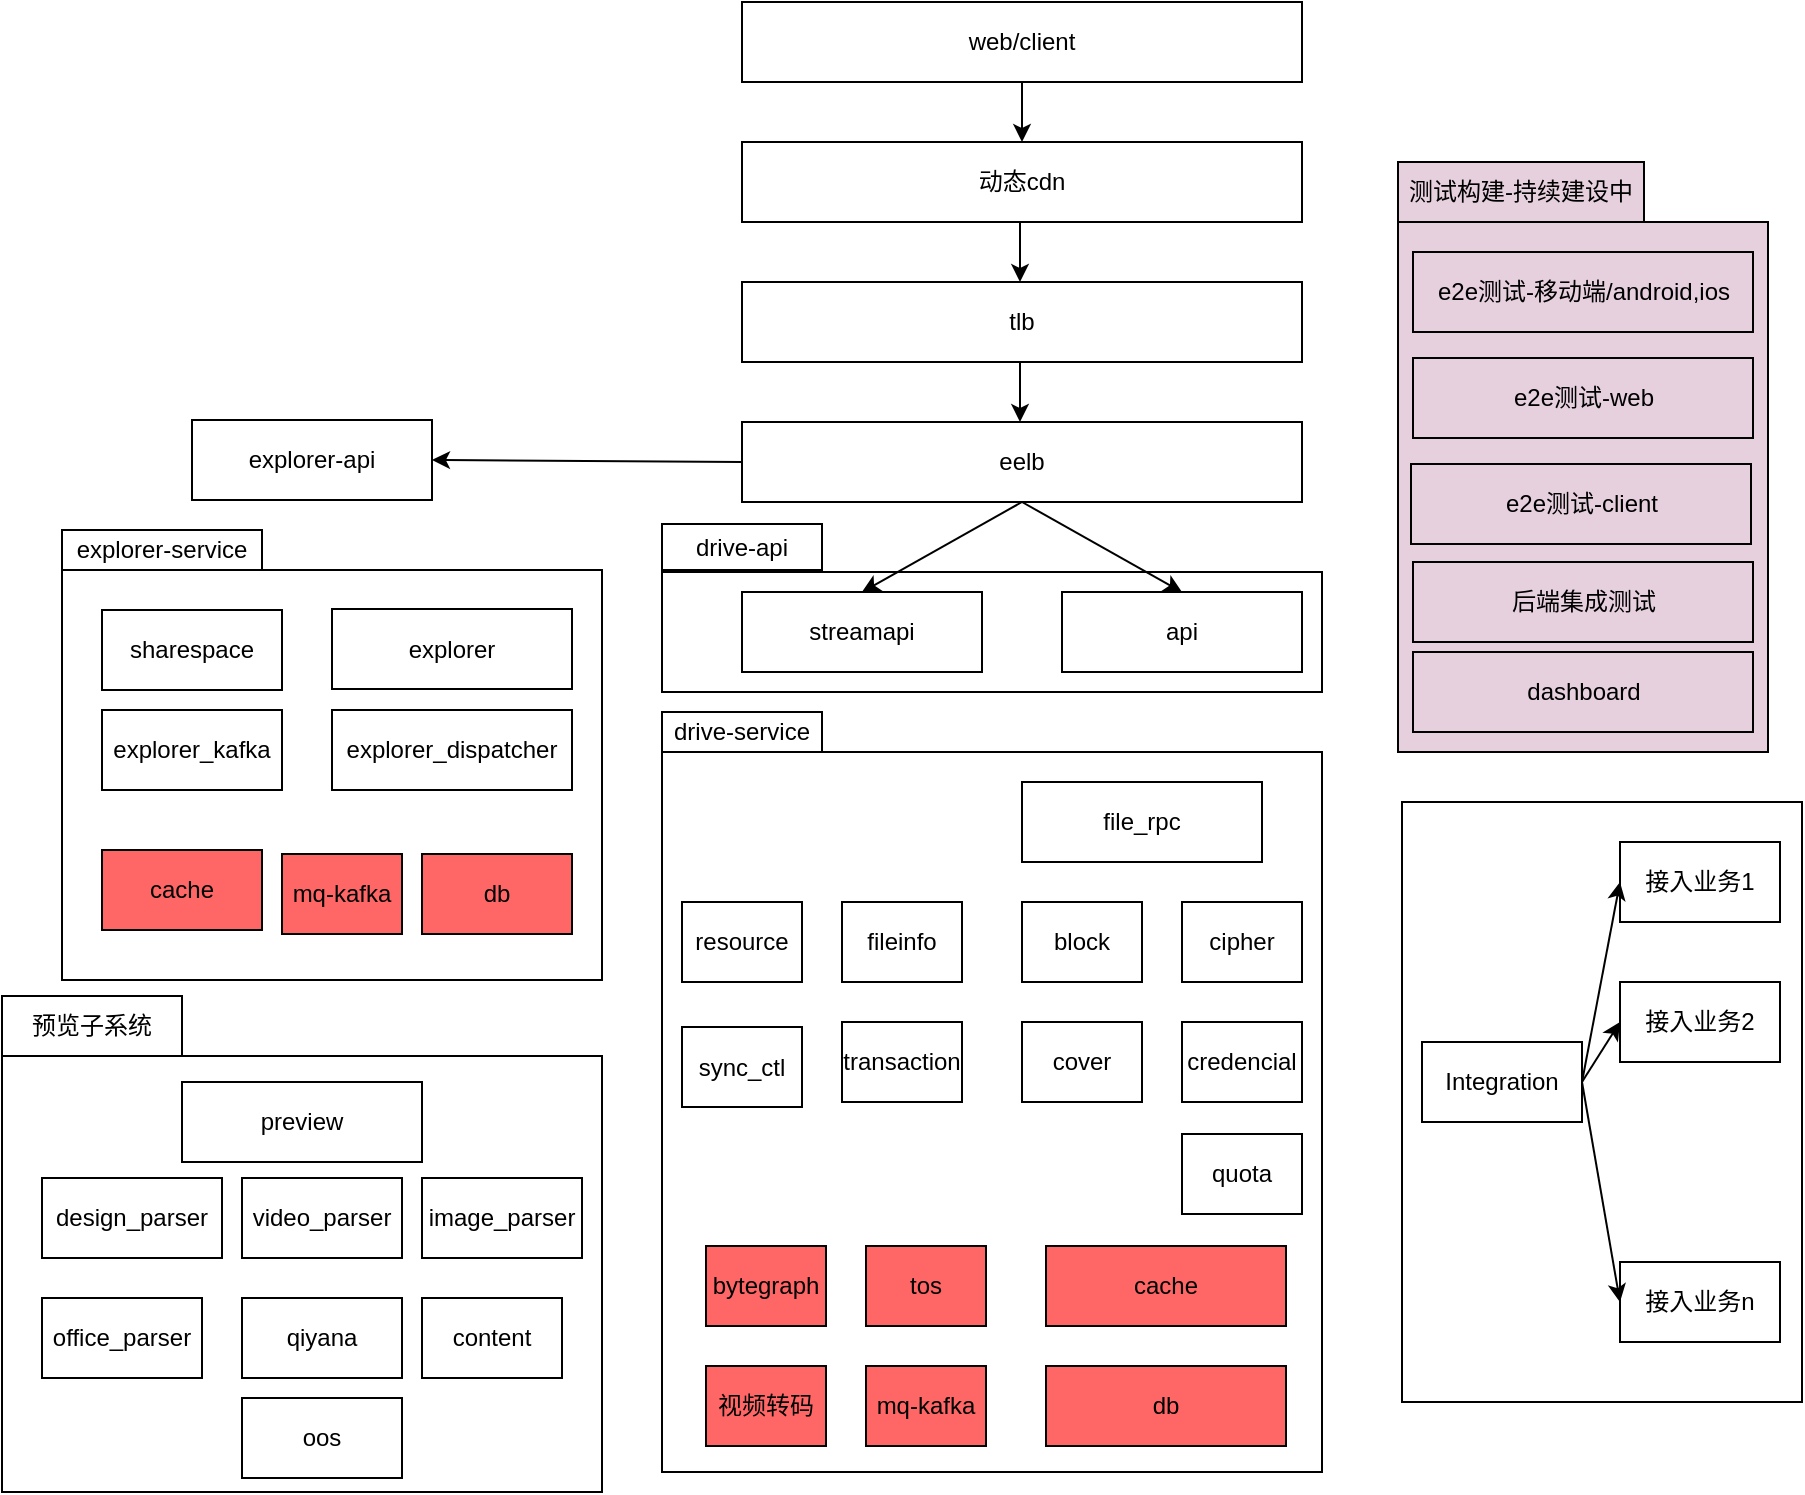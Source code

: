 <mxfile version="12.1.3" type="github" pages="1">
  <diagram id="BOEk1lN_Ds9qcJwE51JH" name="Page-1">
    <mxGraphModel dx="2446" dy="1942" grid="1" gridSize="10" guides="1" tooltips="1" connect="1" arrows="1" fold="1" page="1" pageScale="1" pageWidth="827" pageHeight="1169" math="0" shadow="0">
      <root>
        <mxCell id="0"/>
        <mxCell id="1" parent="0"/>
        <mxCell id="AS0iGIVpPN4j8ClQXOpq-1" value="" style="rounded=0;whiteSpace=wrap;html=1;" parent="1" vertex="1">
          <mxGeometry x="160" y="250" width="330" height="60" as="geometry"/>
        </mxCell>
        <mxCell id="hH2Sw-R2dPevOKpQbH9V-58" value="" style="rounded=0;whiteSpace=wrap;html=1;" parent="1" vertex="1">
          <mxGeometry x="160" y="340" width="330" height="360" as="geometry"/>
        </mxCell>
        <mxCell id="hH2Sw-R2dPevOKpQbH9V-43" value="" style="rounded=0;whiteSpace=wrap;html=1;fillColor=#E6D0DE;" parent="1" vertex="1">
          <mxGeometry x="528" y="75" width="185" height="265" as="geometry"/>
        </mxCell>
        <mxCell id="hH2Sw-R2dPevOKpQbH9V-37" value="" style="rounded=0;whiteSpace=wrap;html=1;" parent="1" vertex="1">
          <mxGeometry x="-170" y="492" width="300" height="218" as="geometry"/>
        </mxCell>
        <mxCell id="hH2Sw-R2dPevOKpQbH9V-22" value="" style="rounded=0;whiteSpace=wrap;html=1;" parent="1" vertex="1">
          <mxGeometry x="530" y="365" width="200" height="300" as="geometry"/>
        </mxCell>
        <mxCell id="hH2Sw-R2dPevOKpQbH9V-1" value="tlb" style="rounded=0;whiteSpace=wrap;html=1;" parent="1" vertex="1">
          <mxGeometry x="200" y="105" width="280" height="40" as="geometry"/>
        </mxCell>
        <mxCell id="hH2Sw-R2dPevOKpQbH9V-2" value="eelb" style="rounded=0;whiteSpace=wrap;html=1;" parent="1" vertex="1">
          <mxGeometry x="200" y="175" width="280" height="40" as="geometry"/>
        </mxCell>
        <mxCell id="hH2Sw-R2dPevOKpQbH9V-3" value="streamapi" style="rounded=0;whiteSpace=wrap;html=1;" parent="1" vertex="1">
          <mxGeometry x="200" y="260" width="120" height="40" as="geometry"/>
        </mxCell>
        <mxCell id="hH2Sw-R2dPevOKpQbH9V-4" value="动态cdn" style="rounded=0;whiteSpace=wrap;html=1;" parent="1" vertex="1">
          <mxGeometry x="200" y="35" width="280" height="40" as="geometry"/>
        </mxCell>
        <mxCell id="hH2Sw-R2dPevOKpQbH9V-5" value="web/client" style="rounded=0;whiteSpace=wrap;html=1;" parent="1" vertex="1">
          <mxGeometry x="200" y="-35" width="280" height="40" as="geometry"/>
        </mxCell>
        <mxCell id="hH2Sw-R2dPevOKpQbH9V-6" value="api" style="rounded=0;whiteSpace=wrap;html=1;" parent="1" vertex="1">
          <mxGeometry x="360" y="260" width="120" height="40" as="geometry"/>
        </mxCell>
        <mxCell id="hH2Sw-R2dPevOKpQbH9V-8" value="file_rpc" style="rounded=0;whiteSpace=wrap;html=1;" parent="1" vertex="1">
          <mxGeometry x="340" y="355" width="120" height="40" as="geometry"/>
        </mxCell>
        <mxCell id="hH2Sw-R2dPevOKpQbH9V-9" value="fileinfo" style="rounded=0;whiteSpace=wrap;html=1;" parent="1" vertex="1">
          <mxGeometry x="250" y="415" width="60" height="40" as="geometry"/>
        </mxCell>
        <mxCell id="hH2Sw-R2dPevOKpQbH9V-10" value="block" style="rounded=0;whiteSpace=wrap;html=1;" parent="1" vertex="1">
          <mxGeometry x="340" y="415" width="60" height="40" as="geometry"/>
        </mxCell>
        <mxCell id="hH2Sw-R2dPevOKpQbH9V-11" value="cipher" style="rounded=0;whiteSpace=wrap;html=1;" parent="1" vertex="1">
          <mxGeometry x="420" y="415" width="60" height="40" as="geometry"/>
        </mxCell>
        <mxCell id="hH2Sw-R2dPevOKpQbH9V-12" value="cache" style="rounded=0;whiteSpace=wrap;html=1;fillColor=#FF6666;" parent="1" vertex="1">
          <mxGeometry x="352" y="587" width="120" height="40" as="geometry"/>
        </mxCell>
        <mxCell id="hH2Sw-R2dPevOKpQbH9V-13" value="db" style="rounded=0;whiteSpace=wrap;html=1;fillColor=#FF6666;" parent="1" vertex="1">
          <mxGeometry x="352" y="647" width="120" height="40" as="geometry"/>
        </mxCell>
        <mxCell id="hH2Sw-R2dPevOKpQbH9V-14" value="Integration" style="rounded=0;whiteSpace=wrap;html=1;" parent="1" vertex="1">
          <mxGeometry x="540" y="485" width="80" height="40" as="geometry"/>
        </mxCell>
        <mxCell id="hH2Sw-R2dPevOKpQbH9V-15" value="接入业务1" style="rounded=0;whiteSpace=wrap;html=1;" parent="1" vertex="1">
          <mxGeometry x="639" y="385" width="80" height="40" as="geometry"/>
        </mxCell>
        <mxCell id="hH2Sw-R2dPevOKpQbH9V-16" value="接入业务2" style="rounded=0;whiteSpace=wrap;html=1;" parent="1" vertex="1">
          <mxGeometry x="639" y="455" width="80" height="40" as="geometry"/>
        </mxCell>
        <mxCell id="hH2Sw-R2dPevOKpQbH9V-17" value="接入业务n" style="rounded=0;whiteSpace=wrap;html=1;" parent="1" vertex="1">
          <mxGeometry x="639" y="595" width="80" height="40" as="geometry"/>
        </mxCell>
        <mxCell id="hH2Sw-R2dPevOKpQbH9V-19" value="resource" style="rounded=0;whiteSpace=wrap;html=1;" parent="1" vertex="1">
          <mxGeometry x="170" y="415" width="60" height="40" as="geometry"/>
        </mxCell>
        <mxCell id="hH2Sw-R2dPevOKpQbH9V-20" value="bytegraph" style="rounded=0;whiteSpace=wrap;html=1;fillColor=#FF6666;" parent="1" vertex="1">
          <mxGeometry x="182" y="587" width="60" height="40" as="geometry"/>
        </mxCell>
        <mxCell id="hH2Sw-R2dPevOKpQbH9V-21" value="tos" style="rounded=0;whiteSpace=wrap;html=1;fillColor=#FF6666;" parent="1" vertex="1">
          <mxGeometry x="262" y="587" width="60" height="40" as="geometry"/>
        </mxCell>
        <mxCell id="hH2Sw-R2dPevOKpQbH9V-23" value="mq-kafka" style="rounded=0;whiteSpace=wrap;html=1;fillColor=#FF6666;" parent="1" vertex="1">
          <mxGeometry x="262" y="647" width="60" height="40" as="geometry"/>
        </mxCell>
        <mxCell id="hH2Sw-R2dPevOKpQbH9V-24" value="qiyana" style="rounded=0;whiteSpace=wrap;html=1;" parent="1" vertex="1">
          <mxGeometry x="-50" y="613" width="80" height="40" as="geometry"/>
        </mxCell>
        <mxCell id="hH2Sw-R2dPevOKpQbH9V-25" value="preview" style="rounded=0;whiteSpace=wrap;html=1;" parent="1" vertex="1">
          <mxGeometry x="-80" y="505" width="120" height="40" as="geometry"/>
        </mxCell>
        <mxCell id="hH2Sw-R2dPevOKpQbH9V-27" value="content" style="rounded=0;whiteSpace=wrap;html=1;" parent="1" vertex="1">
          <mxGeometry x="40" y="613" width="70" height="40" as="geometry"/>
        </mxCell>
        <mxCell id="hH2Sw-R2dPevOKpQbH9V-28" value="image_parser" style="rounded=0;whiteSpace=wrap;html=1;" parent="1" vertex="1">
          <mxGeometry x="40" y="553" width="80" height="40" as="geometry"/>
        </mxCell>
        <mxCell id="hH2Sw-R2dPevOKpQbH9V-29" value="design_parser" style="rounded=0;whiteSpace=wrap;html=1;" parent="1" vertex="1">
          <mxGeometry x="-150" y="553" width="90" height="40" as="geometry"/>
        </mxCell>
        <mxCell id="hH2Sw-R2dPevOKpQbH9V-30" value="video_parser" style="rounded=0;whiteSpace=wrap;html=1;" parent="1" vertex="1">
          <mxGeometry x="-50" y="553" width="80" height="40" as="geometry"/>
        </mxCell>
        <mxCell id="hH2Sw-R2dPevOKpQbH9V-31" value="office_parser" style="rounded=0;whiteSpace=wrap;html=1;" parent="1" vertex="1">
          <mxGeometry x="-150" y="613" width="80" height="40" as="geometry"/>
        </mxCell>
        <mxCell id="hH2Sw-R2dPevOKpQbH9V-32" value="oos" style="rounded=0;whiteSpace=wrap;html=1;" parent="1" vertex="1">
          <mxGeometry x="-50" y="663" width="80" height="40" as="geometry"/>
        </mxCell>
        <mxCell id="hH2Sw-R2dPevOKpQbH9V-34" value="视频转码" style="rounded=0;whiteSpace=wrap;html=1;fillColor=#FF6666;" parent="1" vertex="1">
          <mxGeometry x="182" y="647" width="60" height="40" as="geometry"/>
        </mxCell>
        <mxCell id="hH2Sw-R2dPevOKpQbH9V-35" value="credencial" style="rounded=0;whiteSpace=wrap;html=1;" parent="1" vertex="1">
          <mxGeometry x="420" y="475" width="60" height="40" as="geometry"/>
        </mxCell>
        <mxCell id="hH2Sw-R2dPevOKpQbH9V-36" value="cover" style="rounded=0;whiteSpace=wrap;html=1;" parent="1" vertex="1">
          <mxGeometry x="340" y="475" width="60" height="40" as="geometry"/>
        </mxCell>
        <mxCell id="hH2Sw-R2dPevOKpQbH9V-38" value="预览子系统" style="rounded=0;whiteSpace=wrap;html=1;" parent="1" vertex="1">
          <mxGeometry x="-170" y="462" width="90" height="30" as="geometry"/>
        </mxCell>
        <mxCell id="hH2Sw-R2dPevOKpQbH9V-40" value="e2e测试-移动端/android,ios" style="rounded=0;whiteSpace=wrap;html=1;fillColor=#E6D0DE;" parent="1" vertex="1">
          <mxGeometry x="535.5" y="90" width="170" height="40" as="geometry"/>
        </mxCell>
        <mxCell id="hH2Sw-R2dPevOKpQbH9V-41" value="e2e测试-web" style="rounded=0;whiteSpace=wrap;html=1;fillColor=#E6D0DE;" parent="1" vertex="1">
          <mxGeometry x="535.5" y="143" width="170" height="40" as="geometry"/>
        </mxCell>
        <mxCell id="hH2Sw-R2dPevOKpQbH9V-42" value="e2e测试-client" style="rounded=0;whiteSpace=wrap;html=1;fillColor=#E6D0DE;" parent="1" vertex="1">
          <mxGeometry x="534.5" y="196" width="170" height="40" as="geometry"/>
        </mxCell>
        <mxCell id="hH2Sw-R2dPevOKpQbH9V-44" value="测试构建-持续建设中" style="rounded=0;whiteSpace=wrap;html=1;fillColor=#E6D0DE;" parent="1" vertex="1">
          <mxGeometry x="528" y="45" width="123" height="30" as="geometry"/>
        </mxCell>
        <mxCell id="hH2Sw-R2dPevOKpQbH9V-45" value="后端集成测试" style="rounded=0;whiteSpace=wrap;html=1;fillColor=#E6D0DE;" parent="1" vertex="1">
          <mxGeometry x="535.5" y="245" width="170" height="40" as="geometry"/>
        </mxCell>
        <mxCell id="hH2Sw-R2dPevOKpQbH9V-46" value="" style="endArrow=classic;html=1;exitX=1;exitY=0.5;exitDx=0;exitDy=0;entryX=0;entryY=0.5;entryDx=0;entryDy=0;" parent="1" source="hH2Sw-R2dPevOKpQbH9V-14" target="hH2Sw-R2dPevOKpQbH9V-15" edge="1">
          <mxGeometry width="50" height="50" relative="1" as="geometry">
            <mxPoint x="770" y="665" as="sourcePoint"/>
            <mxPoint x="820" y="615" as="targetPoint"/>
          </mxGeometry>
        </mxCell>
        <mxCell id="hH2Sw-R2dPevOKpQbH9V-47" value="" style="endArrow=classic;html=1;exitX=1;exitY=0.5;exitDx=0;exitDy=0;entryX=0;entryY=0.5;entryDx=0;entryDy=0;" parent="1" source="hH2Sw-R2dPevOKpQbH9V-14" target="hH2Sw-R2dPevOKpQbH9V-16" edge="1">
          <mxGeometry width="50" height="50" relative="1" as="geometry">
            <mxPoint x="890" y="685" as="sourcePoint"/>
            <mxPoint x="940" y="635" as="targetPoint"/>
          </mxGeometry>
        </mxCell>
        <mxCell id="hH2Sw-R2dPevOKpQbH9V-48" value="" style="endArrow=classic;html=1;entryX=0;entryY=0.5;entryDx=0;entryDy=0;" parent="1" target="hH2Sw-R2dPevOKpQbH9V-17" edge="1">
          <mxGeometry width="50" height="50" relative="1" as="geometry">
            <mxPoint x="620" y="505" as="sourcePoint"/>
            <mxPoint x="860" y="605" as="targetPoint"/>
          </mxGeometry>
        </mxCell>
        <mxCell id="hH2Sw-R2dPevOKpQbH9V-50" value="" style="endArrow=classic;html=1;exitX=0.5;exitY=1;exitDx=0;exitDy=0;entryX=0.5;entryY=0;entryDx=0;entryDy=0;" parent="1" source="hH2Sw-R2dPevOKpQbH9V-5" target="hH2Sw-R2dPevOKpQbH9V-4" edge="1">
          <mxGeometry width="50" height="50" relative="1" as="geometry">
            <mxPoint x="600" y="75" as="sourcePoint"/>
            <mxPoint x="650" y="25" as="targetPoint"/>
          </mxGeometry>
        </mxCell>
        <mxCell id="hH2Sw-R2dPevOKpQbH9V-51" value="" style="endArrow=classic;html=1;exitX=0.5;exitY=1;exitDx=0;exitDy=0;entryX=0.5;entryY=0;entryDx=0;entryDy=0;" parent="1" edge="1">
          <mxGeometry width="50" height="50" relative="1" as="geometry">
            <mxPoint x="339" y="75" as="sourcePoint"/>
            <mxPoint x="339" y="105" as="targetPoint"/>
          </mxGeometry>
        </mxCell>
        <mxCell id="hH2Sw-R2dPevOKpQbH9V-52" value="" style="endArrow=classic;html=1;exitX=0.5;exitY=1;exitDx=0;exitDy=0;entryX=0.5;entryY=0;entryDx=0;entryDy=0;" parent="1" edge="1">
          <mxGeometry width="50" height="50" relative="1" as="geometry">
            <mxPoint x="339" y="145" as="sourcePoint"/>
            <mxPoint x="339" y="175" as="targetPoint"/>
          </mxGeometry>
        </mxCell>
        <mxCell id="hH2Sw-R2dPevOKpQbH9V-53" value="" style="endArrow=classic;html=1;exitX=0.5;exitY=1;exitDx=0;exitDy=0;entryX=0.5;entryY=0;entryDx=0;entryDy=0;" parent="1" source="hH2Sw-R2dPevOKpQbH9V-2" target="hH2Sw-R2dPevOKpQbH9V-3" edge="1">
          <mxGeometry width="50" height="50" relative="1" as="geometry">
            <mxPoint x="339.5" y="232.5" as="sourcePoint"/>
            <mxPoint x="339.5" y="262.5" as="targetPoint"/>
          </mxGeometry>
        </mxCell>
        <mxCell id="hH2Sw-R2dPevOKpQbH9V-54" value="" style="endArrow=classic;html=1;entryX=0.5;entryY=0;entryDx=0;entryDy=0;exitX=0.5;exitY=1;exitDx=0;exitDy=0;" parent="1" source="hH2Sw-R2dPevOKpQbH9V-2" target="hH2Sw-R2dPevOKpQbH9V-6" edge="1">
          <mxGeometry width="50" height="50" relative="1" as="geometry">
            <mxPoint x="340" y="230" as="sourcePoint"/>
            <mxPoint x="270" y="270" as="targetPoint"/>
          </mxGeometry>
        </mxCell>
        <mxCell id="hH2Sw-R2dPevOKpQbH9V-59" value="drive-service" style="rounded=0;whiteSpace=wrap;html=1;" parent="1" vertex="1">
          <mxGeometry x="160" y="320" width="80" height="20" as="geometry"/>
        </mxCell>
        <mxCell id="hH2Sw-R2dPevOKpQbH9V-62" value="dashboard" style="rounded=0;whiteSpace=wrap;html=1;fillColor=#E6D0DE;" parent="1" vertex="1">
          <mxGeometry x="535.5" y="290" width="170" height="40" as="geometry"/>
        </mxCell>
        <mxCell id="AS0iGIVpPN4j8ClQXOpq-2" value="drive-api" style="rounded=0;whiteSpace=wrap;html=1;" parent="1" vertex="1">
          <mxGeometry x="160" y="226" width="80" height="23" as="geometry"/>
        </mxCell>
        <mxCell id="AS0iGIVpPN4j8ClQXOpq-4" value="" style="rounded=0;whiteSpace=wrap;html=1;" parent="1" vertex="1">
          <mxGeometry x="-140" y="249" width="270" height="205" as="geometry"/>
        </mxCell>
        <mxCell id="AS0iGIVpPN4j8ClQXOpq-6" value="explorer-api" style="rounded=0;whiteSpace=wrap;html=1;" parent="1" vertex="1">
          <mxGeometry x="-75" y="174" width="120" height="40" as="geometry"/>
        </mxCell>
        <mxCell id="AS0iGIVpPN4j8ClQXOpq-7" value="explorer" style="rounded=0;whiteSpace=wrap;html=1;" parent="1" vertex="1">
          <mxGeometry x="-5" y="268.5" width="120" height="40" as="geometry"/>
        </mxCell>
        <mxCell id="AS0iGIVpPN4j8ClQXOpq-11" value="cache" style="rounded=0;whiteSpace=wrap;html=1;fillColor=#FF6666;" parent="1" vertex="1">
          <mxGeometry x="-120" y="389" width="80" height="40" as="geometry"/>
        </mxCell>
        <mxCell id="AS0iGIVpPN4j8ClQXOpq-12" value="db" style="rounded=0;whiteSpace=wrap;html=1;fillColor=#FF6666;" parent="1" vertex="1">
          <mxGeometry x="40" y="391" width="75" height="40" as="geometry"/>
        </mxCell>
        <mxCell id="AS0iGIVpPN4j8ClQXOpq-16" value="mq-kafka" style="rounded=0;whiteSpace=wrap;html=1;fillColor=#FF6666;" parent="1" vertex="1">
          <mxGeometry x="-30" y="391" width="60" height="40" as="geometry"/>
        </mxCell>
        <mxCell id="AS0iGIVpPN4j8ClQXOpq-18" value="explorer_dispatcher" style="rounded=0;whiteSpace=wrap;html=1;" parent="1" vertex="1">
          <mxGeometry x="-5" y="319" width="120" height="40" as="geometry"/>
        </mxCell>
        <mxCell id="AS0iGIVpPN4j8ClQXOpq-19" value="explorer_kafka" style="rounded=0;whiteSpace=wrap;html=1;" parent="1" vertex="1">
          <mxGeometry x="-120" y="319" width="90" height="40" as="geometry"/>
        </mxCell>
        <mxCell id="AS0iGIVpPN4j8ClQXOpq-22" value="explorer-service" style="rounded=0;whiteSpace=wrap;html=1;" parent="1" vertex="1">
          <mxGeometry x="-140" y="229" width="100" height="20" as="geometry"/>
        </mxCell>
        <mxCell id="ibPrU7S0nuZg-OomAJcg-1" value="sharespace" style="rounded=0;whiteSpace=wrap;html=1;" vertex="1" parent="1">
          <mxGeometry x="-120" y="269" width="90" height="40" as="geometry"/>
        </mxCell>
        <mxCell id="ibPrU7S0nuZg-OomAJcg-2" value="transaction" style="rounded=0;whiteSpace=wrap;html=1;" vertex="1" parent="1">
          <mxGeometry x="250" y="475" width="60" height="40" as="geometry"/>
        </mxCell>
        <mxCell id="ibPrU7S0nuZg-OomAJcg-3" value="sync_ctl" style="rounded=0;whiteSpace=wrap;html=1;" vertex="1" parent="1">
          <mxGeometry x="170" y="477.5" width="60" height="40" as="geometry"/>
        </mxCell>
        <mxCell id="ibPrU7S0nuZg-OomAJcg-4" value="quota" style="rounded=0;whiteSpace=wrap;html=1;" vertex="1" parent="1">
          <mxGeometry x="420" y="531" width="60" height="40" as="geometry"/>
        </mxCell>
        <mxCell id="ibPrU7S0nuZg-OomAJcg-5" value="" style="endArrow=classic;html=1;exitX=0;exitY=0.5;exitDx=0;exitDy=0;entryX=1;entryY=0.5;entryDx=0;entryDy=0;" edge="1" parent="1" source="hH2Sw-R2dPevOKpQbH9V-2" target="AS0iGIVpPN4j8ClQXOpq-6">
          <mxGeometry width="50" height="50" relative="1" as="geometry">
            <mxPoint x="90" y="160" as="sourcePoint"/>
            <mxPoint x="140" y="110" as="targetPoint"/>
          </mxGeometry>
        </mxCell>
      </root>
    </mxGraphModel>
  </diagram>
</mxfile>
